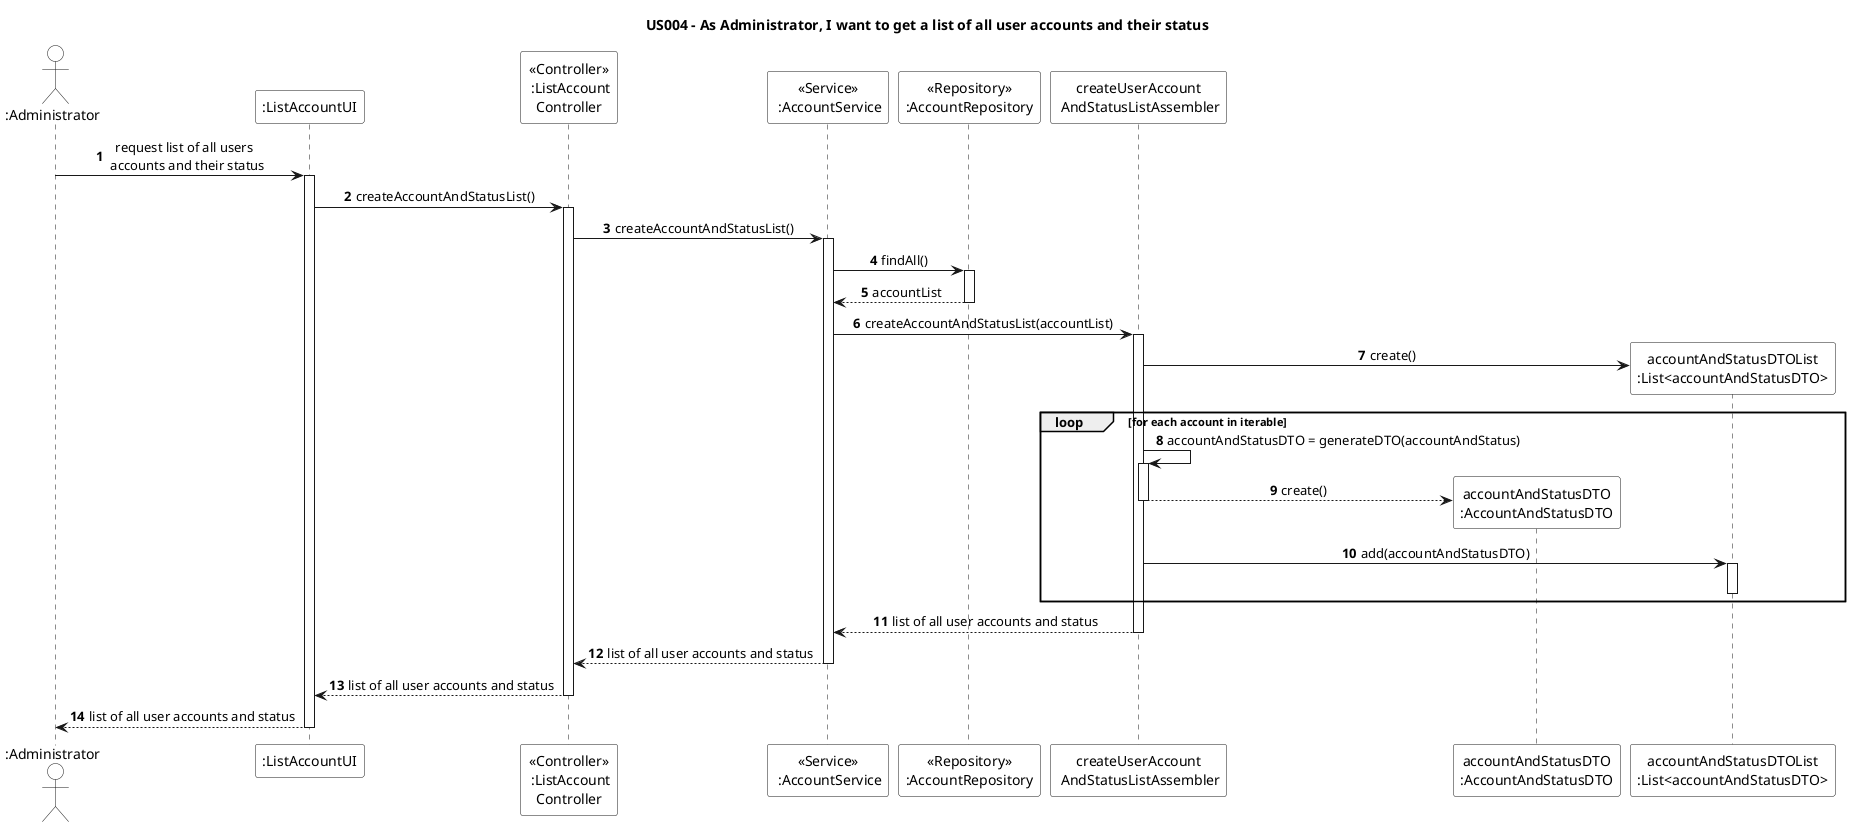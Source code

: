 @startuml

skinparam sequenceMessageAlign center
skinparam sequenceReferenceBackgroundColor white
autonumber

title US004 - As Administrator, I want to get a list of all user accounts and their status

actor ":Administrator" as Administrator #white
participant ":ListAccountUI" as UI #white
participant "<<Controller>>\n :ListAccount\nController" as Controller #white
participant "<<Service>>\n :AccountService" as Service #white
participant "<<Repository>>\n:AccountRepository" as Repository #white
participant "createUserAccount\n AndStatusListAssembler" as assembler #white
participant "accountAndStatusDTO\n:AccountAndStatusDTO" as accountAndStatusDTO #white
participant "accountAndStatusDTOList\n:List<accountAndStatusDTO>" as accountAndStatusDTOList #white


Administrator -> UI++: request list of all users \n accounts and their status
UI-> Controller++: createAccountAndStatusList()
Controller -> Service++: createAccountAndStatusList()
Service -> Repository++: findAll()
return accountList
Service -> assembler++: createAccountAndStatusList(accountList)

create accountAndStatusDTOList
    assembler -> accountAndStatusDTOList: create()

    loop for each account in iterable

    assembler -> assembler: accountAndStatusDTO = generateDTO(accountAndStatus)
    activate assembler
    create accountAndStatusDTO
    assembler --> accountAndStatusDTO: create()
    deactivate assembler

    assembler -> accountAndStatusDTOList: add(accountAndStatusDTO)
    activate accountAndStatusDTOList
    deactivate accountAndStatusDTOList
end

return list of all user accounts and status
return list of all user accounts and status
return list of all user accounts and status
return list of all user accounts and status
@enduml